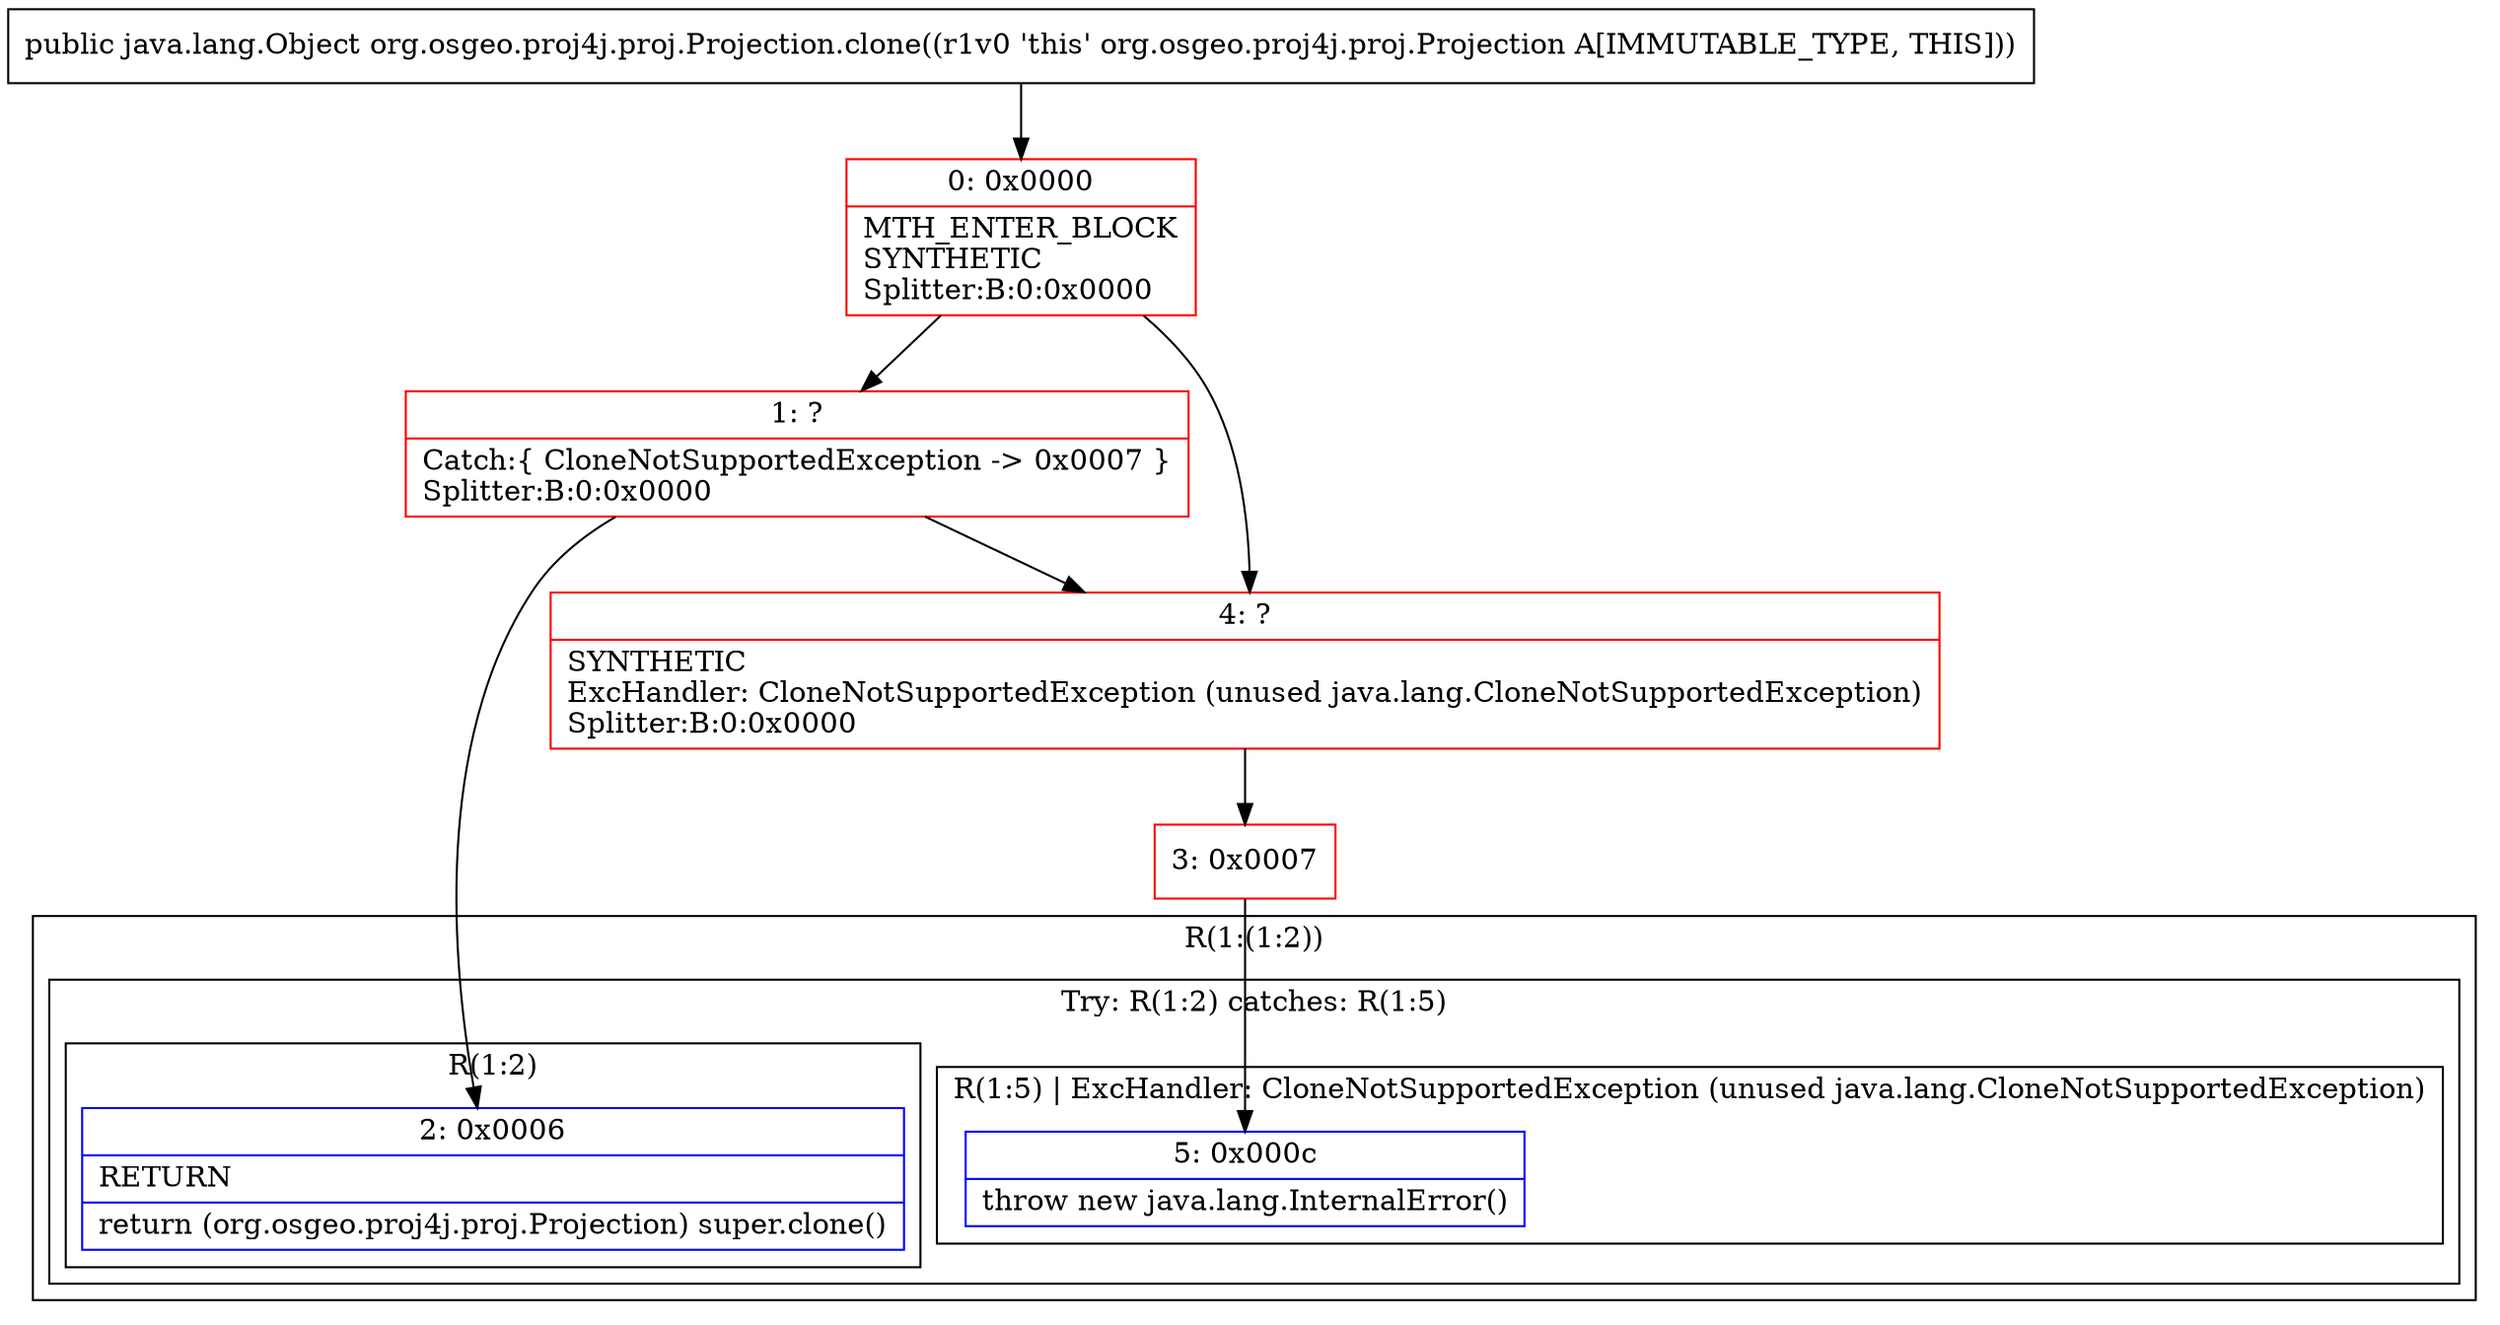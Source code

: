 digraph "CFG fororg.osgeo.proj4j.proj.Projection.clone()Ljava\/lang\/Object;" {
subgraph cluster_Region_1766551865 {
label = "R(1:(1:2))";
node [shape=record,color=blue];
subgraph cluster_TryCatchRegion_1350716203 {
label = "Try: R(1:2) catches: R(1:5)";
node [shape=record,color=blue];
subgraph cluster_Region_1275307943 {
label = "R(1:2)";
node [shape=record,color=blue];
Node_2 [shape=record,label="{2\:\ 0x0006|RETURN\l|return (org.osgeo.proj4j.proj.Projection) super.clone()\l}"];
}
subgraph cluster_Region_578806729 {
label = "R(1:5) | ExcHandler: CloneNotSupportedException (unused java.lang.CloneNotSupportedException)\l";
node [shape=record,color=blue];
Node_5 [shape=record,label="{5\:\ 0x000c|throw new java.lang.InternalError()\l}"];
}
}
}
subgraph cluster_Region_578806729 {
label = "R(1:5) | ExcHandler: CloneNotSupportedException (unused java.lang.CloneNotSupportedException)\l";
node [shape=record,color=blue];
Node_5 [shape=record,label="{5\:\ 0x000c|throw new java.lang.InternalError()\l}"];
}
Node_0 [shape=record,color=red,label="{0\:\ 0x0000|MTH_ENTER_BLOCK\lSYNTHETIC\lSplitter:B:0:0x0000\l}"];
Node_1 [shape=record,color=red,label="{1\:\ ?|Catch:\{ CloneNotSupportedException \-\> 0x0007 \}\lSplitter:B:0:0x0000\l}"];
Node_3 [shape=record,color=red,label="{3\:\ 0x0007}"];
Node_4 [shape=record,color=red,label="{4\:\ ?|SYNTHETIC\lExcHandler: CloneNotSupportedException (unused java.lang.CloneNotSupportedException)\lSplitter:B:0:0x0000\l}"];
MethodNode[shape=record,label="{public java.lang.Object org.osgeo.proj4j.proj.Projection.clone((r1v0 'this' org.osgeo.proj4j.proj.Projection A[IMMUTABLE_TYPE, THIS])) }"];
MethodNode -> Node_0;
Node_0 -> Node_1;
Node_0 -> Node_4;
Node_1 -> Node_2;
Node_1 -> Node_4;
Node_3 -> Node_5;
Node_4 -> Node_3;
}

